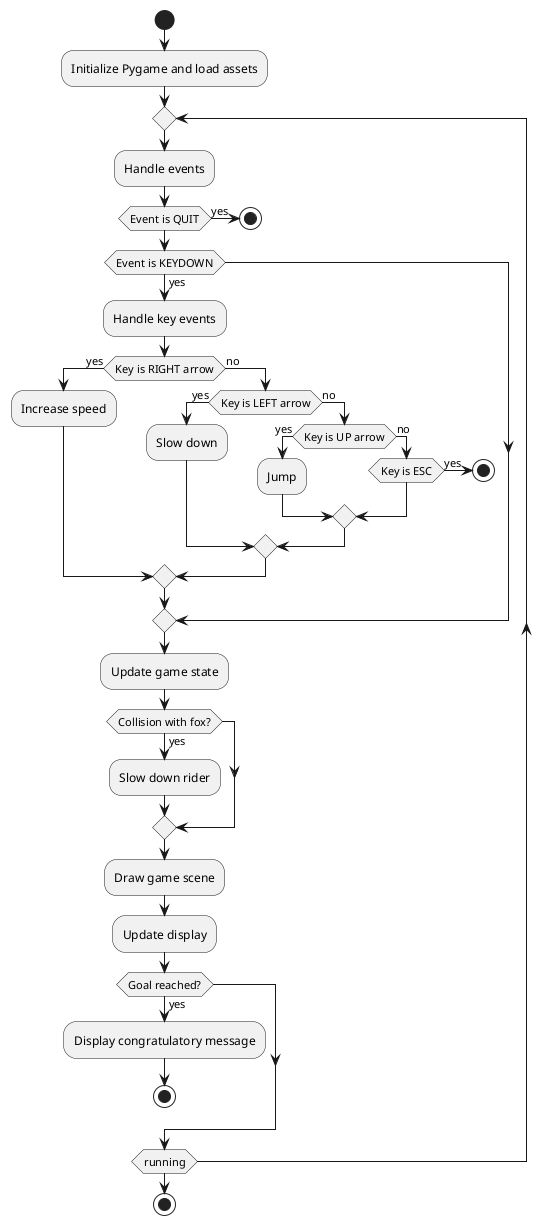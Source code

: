 @startuml
start

:Initialize Pygame and load assets;

repeat
    :Handle events;
    if (Event is QUIT) then (yes)
        stop
    endif

    if (Event is KEYDOWN) then (yes)
        :Handle key events;
        if (Key is RIGHT arrow) then (yes)
            :Increase speed;
        else (no)
            if (Key is LEFT arrow) then (yes)
                :Slow down;
            else (no)
                if (Key is UP arrow) then (yes)
                    :Jump;
                else (no)
                    if (Key is ESC) then (yes)
                        stop
                    endif
                endif
            endif
        endif
    endif

    :Update game state;
    if (Collision with fox?) then (yes)
        :Slow down rider;
    endif

    :Draw game scene;
    :Update display;

    if (Goal reached?) then (yes)
        :Display congratulatory message;
        stop
    endif

repeat while (running)

stop
@enduml